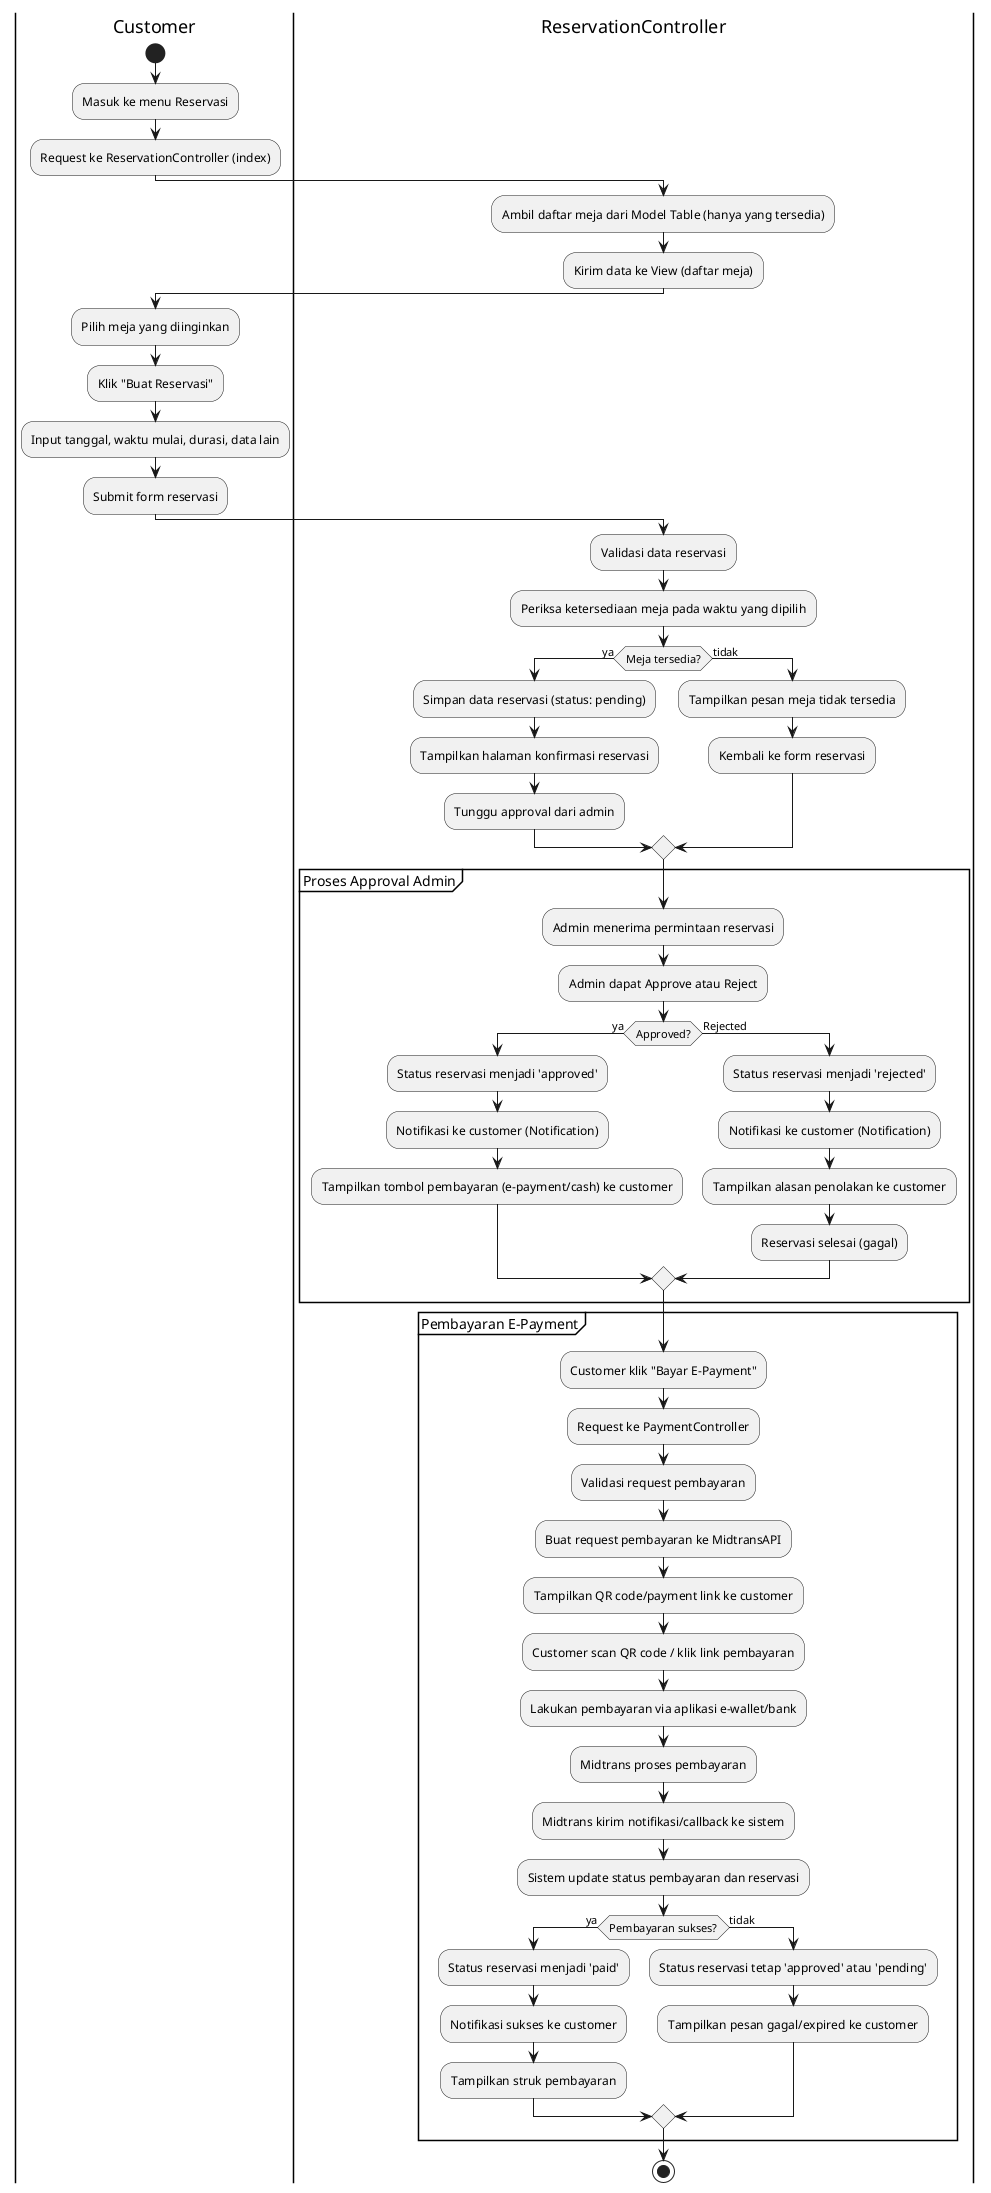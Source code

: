 @startuml Activity Diagram - Customer Reservation Flow

|Customer|
start
:Masuk ke menu Reservasi;
:Request ke ReservationController (index);

|ReservationController|
:Ambil daftar meja dari Model Table (hanya yang tersedia);
:Kirim data ke View (daftar meja);

|Customer|
:Pilih meja yang diinginkan;
:Klik "Buat Reservasi";
:Input tanggal, waktu mulai, durasi, data lain;
:Submit form reservasi;

|ReservationController|
:Validasi data reservasi;
:Periksa ketersediaan meja pada waktu yang dipilih;
if (Meja tersedia?) then (ya)
    :Simpan data reservasi (status: pending);
    :Tampilkan halaman konfirmasi reservasi;
    :Tunggu approval dari admin;
else (tidak)
    :Tampilkan pesan meja tidak tersedia;
    :Kembali ke form reservasi;
endif

partition "Proses Approval Admin" {
    :Admin menerima permintaan reservasi;
    :Admin dapat Approve atau Reject;
    if (Approved?) then (ya)
        :Status reservasi menjadi 'approved';
        :Notifikasi ke customer (Notification);
        :Tampilkan tombol pembayaran (e-payment/cash) ke customer;
    else (Rejected)
        :Status reservasi menjadi 'rejected';
        :Notifikasi ke customer (Notification);
        :Tampilkan alasan penolakan ke customer;
        :Reservasi selesai (gagal);
    endif
}

partition "Pembayaran E-Payment" {
    :Customer klik "Bayar E-Payment";
    :Request ke PaymentController;
    :Validasi request pembayaran;
    :Buat request pembayaran ke MidtransAPI;
    :Tampilkan QR code/payment link ke customer;
    :Customer scan QR code / klik link pembayaran;
    :Lakukan pembayaran via aplikasi e-wallet/bank;
    :Midtrans proses pembayaran;
    :Midtrans kirim notifikasi/callback ke sistem;
    :Sistem update status pembayaran dan reservasi;
    if (Pembayaran sukses?) then (ya)
        :Status reservasi menjadi 'paid';
        :Notifikasi sukses ke customer;
        :Tampilkan struk pembayaran;
    else (tidak)
        :Status reservasi tetap 'approved' atau 'pending';
        :Tampilkan pesan gagal/expired ke customer;
    endif
}

stop

@enduml